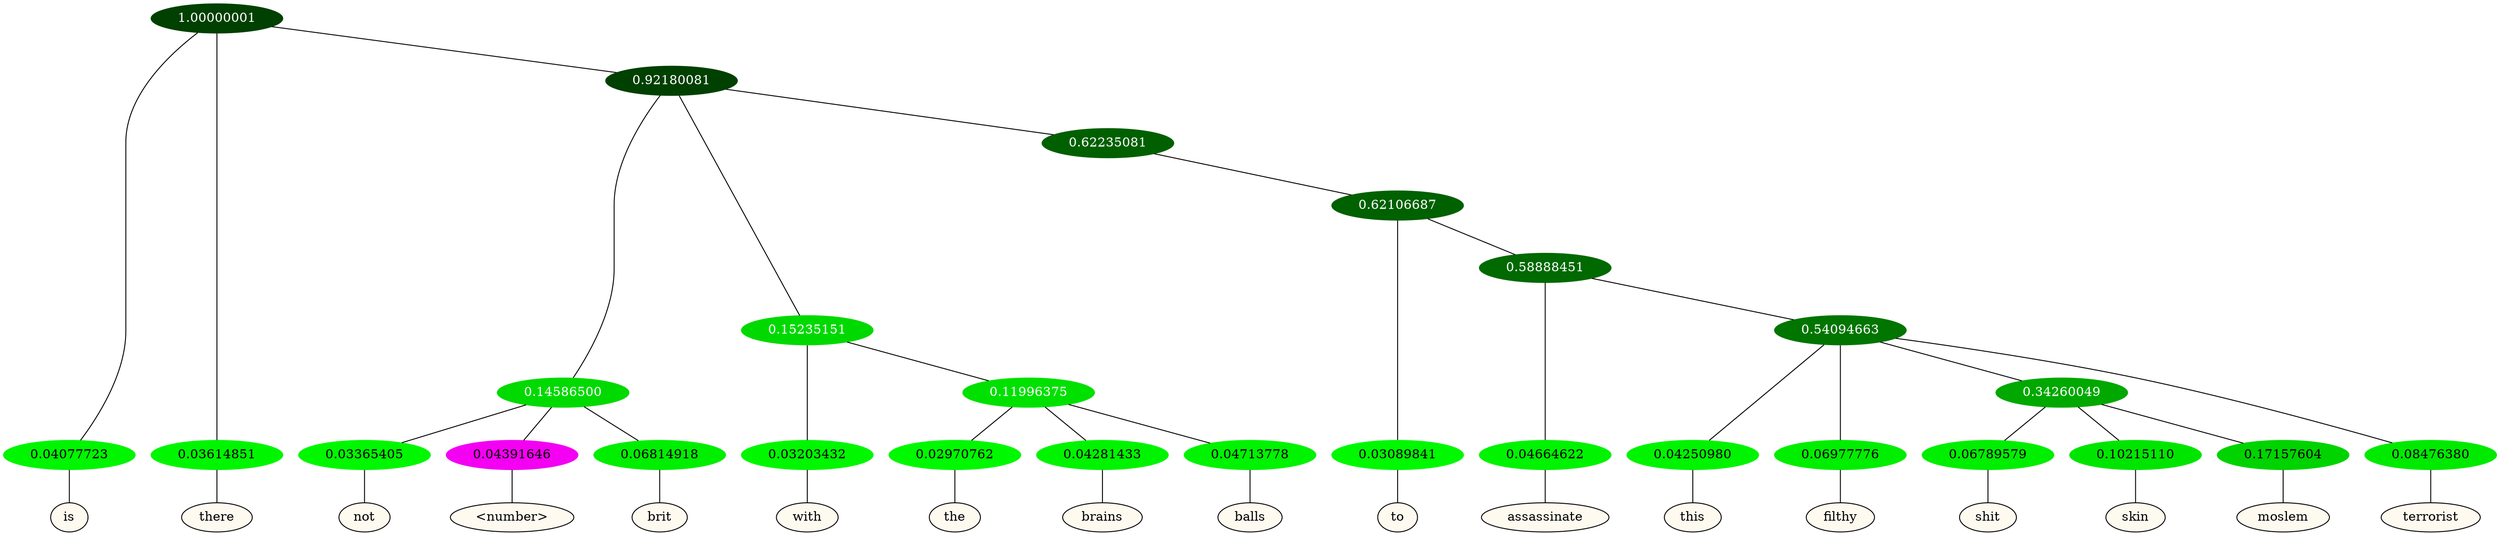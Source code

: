 graph {
	node [format=png height=0.15 nodesep=0.001 ordering=out overlap=prism overlap_scaling=0.01 ranksep=0.001 ratio=0.2 style=filled width=0.15]
	{
		rank=same
		a_w_1 [label=is color=black fillcolor=floralwhite style="filled,solid"]
		a_w_2 [label=there color=black fillcolor=floralwhite style="filled,solid"]
		a_w_7 [label=not color=black fillcolor=floralwhite style="filled,solid"]
		a_w_8 [label="\<number\>" color=black fillcolor=floralwhite style="filled,solid"]
		a_w_9 [label=brit color=black fillcolor=floralwhite style="filled,solid"]
		a_w_10 [label=with color=black fillcolor=floralwhite style="filled,solid"]
		a_w_13 [label=the color=black fillcolor=floralwhite style="filled,solid"]
		a_w_14 [label=brains color=black fillcolor=floralwhite style="filled,solid"]
		a_w_15 [label=balls color=black fillcolor=floralwhite style="filled,solid"]
		a_w_16 [label=to color=black fillcolor=floralwhite style="filled,solid"]
		a_w_18 [label=assassinate color=black fillcolor=floralwhite style="filled,solid"]
		a_w_20 [label=this color=black fillcolor=floralwhite style="filled,solid"]
		a_w_21 [label=filthy color=black fillcolor=floralwhite style="filled,solid"]
		a_w_24 [label=shit color=black fillcolor=floralwhite style="filled,solid"]
		a_w_25 [label=skin color=black fillcolor=floralwhite style="filled,solid"]
		a_w_26 [label=moslem color=black fillcolor=floralwhite style="filled,solid"]
		a_w_23 [label=terrorist color=black fillcolor=floralwhite style="filled,solid"]
	}
	a_n_1 -- a_w_1
	a_n_2 -- a_w_2
	a_n_7 -- a_w_7
	a_n_8 -- a_w_8
	a_n_9 -- a_w_9
	a_n_10 -- a_w_10
	a_n_13 -- a_w_13
	a_n_14 -- a_w_14
	a_n_15 -- a_w_15
	a_n_16 -- a_w_16
	a_n_18 -- a_w_18
	a_n_20 -- a_w_20
	a_n_21 -- a_w_21
	a_n_24 -- a_w_24
	a_n_25 -- a_w_25
	a_n_26 -- a_w_26
	a_n_23 -- a_w_23
	{
		rank=same
		a_n_1 [label=0.04077723 color="0.334 1.000 0.959" fontcolor=black]
		a_n_2 [label=0.03614851 color="0.334 1.000 0.964" fontcolor=black]
		a_n_7 [label=0.03365405 color="0.334 1.000 0.966" fontcolor=black]
		a_n_8 [label=0.04391646 color="0.835 1.000 0.956" fontcolor=black]
		a_n_9 [label=0.06814918 color="0.334 1.000 0.932" fontcolor=black]
		a_n_10 [label=0.03203432 color="0.334 1.000 0.968" fontcolor=black]
		a_n_13 [label=0.02970762 color="0.334 1.000 0.970" fontcolor=black]
		a_n_14 [label=0.04281433 color="0.334 1.000 0.957" fontcolor=black]
		a_n_15 [label=0.04713778 color="0.334 1.000 0.953" fontcolor=black]
		a_n_16 [label=0.03089841 color="0.334 1.000 0.969" fontcolor=black]
		a_n_18 [label=0.04664622 color="0.334 1.000 0.953" fontcolor=black]
		a_n_20 [label=0.04250980 color="0.334 1.000 0.957" fontcolor=black]
		a_n_21 [label=0.06977776 color="0.334 1.000 0.930" fontcolor=black]
		a_n_24 [label=0.06789579 color="0.334 1.000 0.932" fontcolor=black]
		a_n_25 [label=0.10215110 color="0.334 1.000 0.898" fontcolor=black]
		a_n_26 [label=0.17157604 color="0.334 1.000 0.828" fontcolor=black]
		a_n_23 [label=0.08476380 color="0.334 1.000 0.915" fontcolor=black]
	}
	a_n_0 [label=1.00000001 color="0.334 1.000 0.250" fontcolor=grey99]
	a_n_0 -- a_n_1
	a_n_0 -- a_n_2
	a_n_3 [label=0.92180081 color="0.334 1.000 0.250" fontcolor=grey99]
	a_n_0 -- a_n_3
	a_n_4 [label=0.14586500 color="0.334 1.000 0.854" fontcolor=grey99]
	a_n_3 -- a_n_4
	a_n_5 [label=0.15235151 color="0.334 1.000 0.848" fontcolor=grey99]
	a_n_3 -- a_n_5
	a_n_6 [label=0.62235081 color="0.334 1.000 0.378" fontcolor=grey99]
	a_n_3 -- a_n_6
	a_n_4 -- a_n_7
	a_n_4 -- a_n_8
	a_n_4 -- a_n_9
	a_n_5 -- a_n_10
	a_n_11 [label=0.11996375 color="0.334 1.000 0.880" fontcolor=grey99]
	a_n_5 -- a_n_11
	a_n_12 [label=0.62106687 color="0.334 1.000 0.379" fontcolor=grey99]
	a_n_6 -- a_n_12
	a_n_11 -- a_n_13
	a_n_11 -- a_n_14
	a_n_11 -- a_n_15
	a_n_12 -- a_n_16
	a_n_17 [label=0.58888451 color="0.334 1.000 0.411" fontcolor=grey99]
	a_n_12 -- a_n_17
	a_n_17 -- a_n_18
	a_n_19 [label=0.54094663 color="0.334 1.000 0.459" fontcolor=grey99]
	a_n_17 -- a_n_19
	a_n_19 -- a_n_20
	a_n_19 -- a_n_21
	a_n_22 [label=0.34260049 color="0.334 1.000 0.657" fontcolor=grey99]
	a_n_19 -- a_n_22
	a_n_19 -- a_n_23
	a_n_22 -- a_n_24
	a_n_22 -- a_n_25
	a_n_22 -- a_n_26
}
